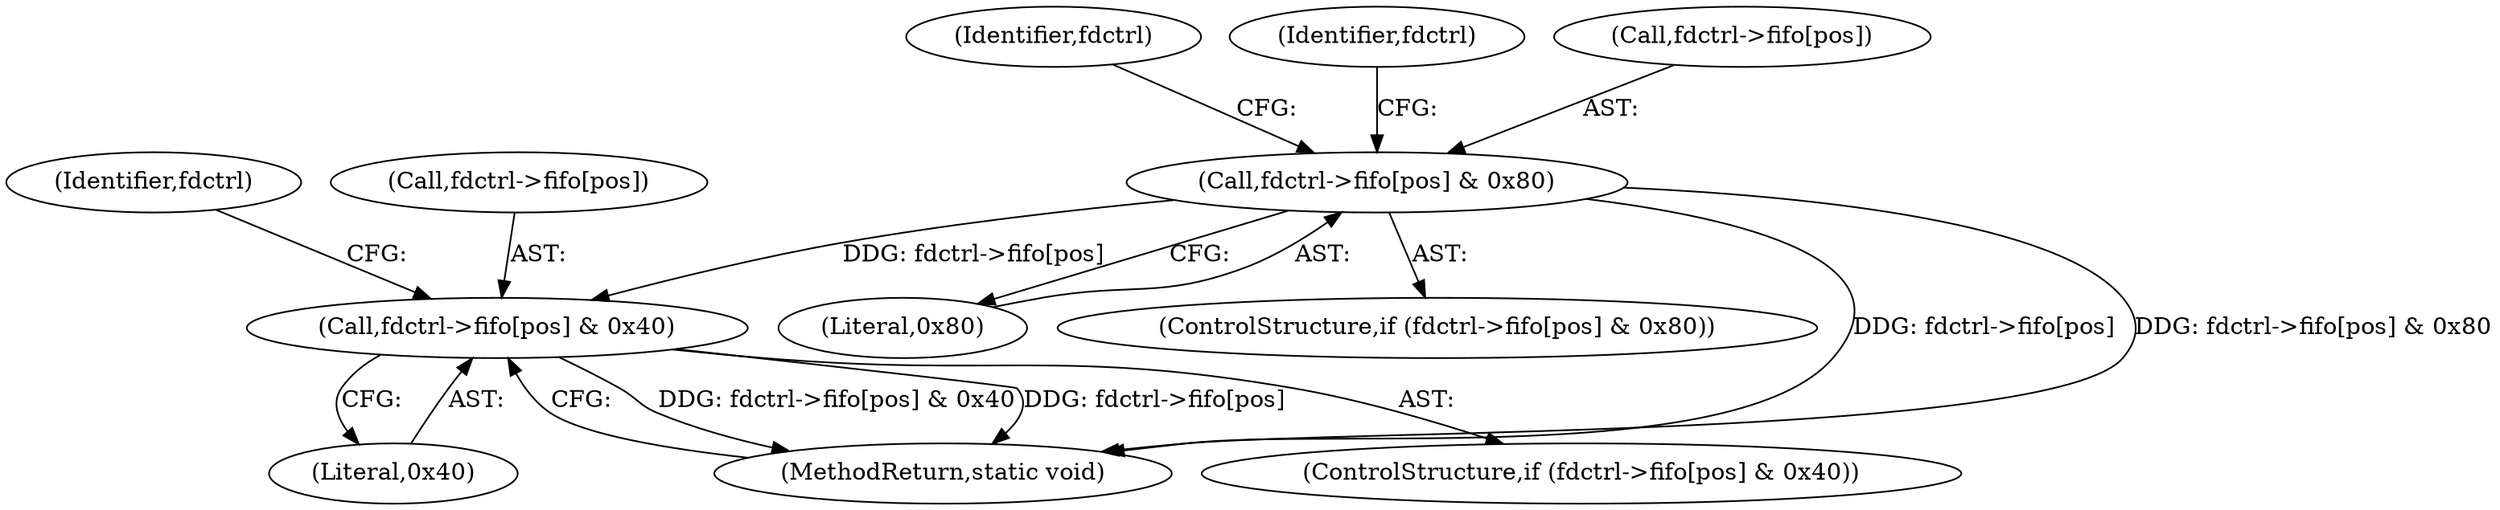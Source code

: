 digraph "0_qemu_e907746266721f305d67bc0718795fedee2e824c@array" {
"1000123" [label="(Call,fdctrl->fifo[pos] & 0x80)"];
"1000132" [label="(Call,fdctrl->fifo[pos] & 0x40)"];
"1000169" [label="(Identifier,fdctrl)"];
"1000138" [label="(Literal,0x40)"];
"1000192" [label="(MethodReturn,static void)"];
"1000129" [label="(Literal,0x80)"];
"1000131" [label="(ControlStructure,if (fdctrl->fifo[pos] & 0x40))"];
"1000132" [label="(Call,fdctrl->fifo[pos] & 0x40)"];
"1000135" [label="(Identifier,fdctrl)"];
"1000124" [label="(Call,fdctrl->fifo[pos])"];
"1000123" [label="(Call,fdctrl->fifo[pos] & 0x80)"];
"1000143" [label="(Identifier,fdctrl)"];
"1000133" [label="(Call,fdctrl->fifo[pos])"];
"1000122" [label="(ControlStructure,if (fdctrl->fifo[pos] & 0x80))"];
"1000123" -> "1000122"  [label="AST: "];
"1000123" -> "1000129"  [label="CFG: "];
"1000124" -> "1000123"  [label="AST: "];
"1000129" -> "1000123"  [label="AST: "];
"1000135" -> "1000123"  [label="CFG: "];
"1000169" -> "1000123"  [label="CFG: "];
"1000123" -> "1000192"  [label="DDG: fdctrl->fifo[pos]"];
"1000123" -> "1000192"  [label="DDG: fdctrl->fifo[pos] & 0x80"];
"1000123" -> "1000132"  [label="DDG: fdctrl->fifo[pos]"];
"1000132" -> "1000131"  [label="AST: "];
"1000132" -> "1000138"  [label="CFG: "];
"1000133" -> "1000132"  [label="AST: "];
"1000138" -> "1000132"  [label="AST: "];
"1000143" -> "1000132"  [label="CFG: "];
"1000192" -> "1000132"  [label="CFG: "];
"1000132" -> "1000192"  [label="DDG: fdctrl->fifo[pos] & 0x40"];
"1000132" -> "1000192"  [label="DDG: fdctrl->fifo[pos]"];
}
